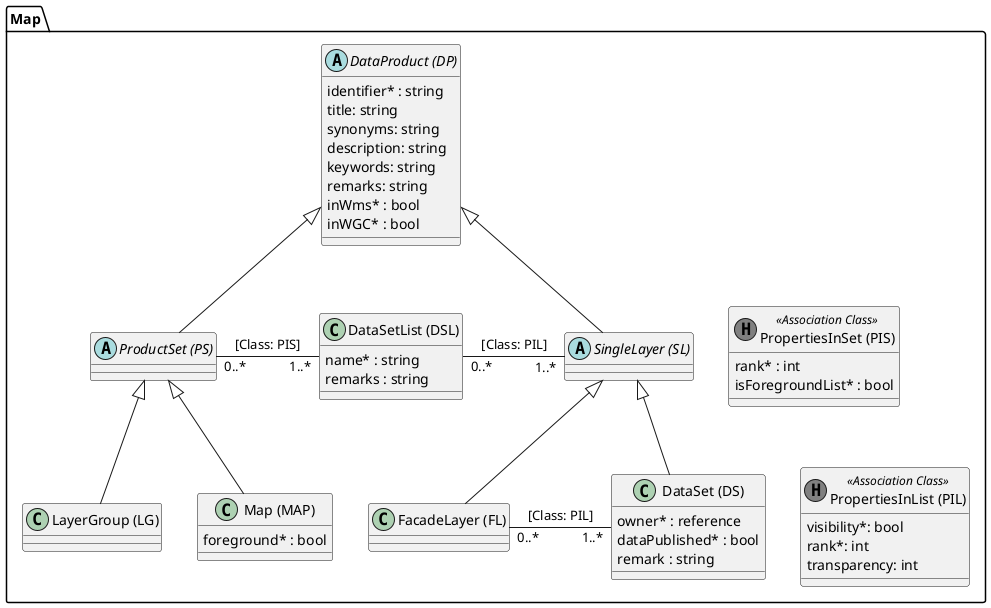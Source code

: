 @startuml
package Map {
  abstract class "DataProduct (DP)" as dp {
      identifier* : string
      title: string
      synonyms: string
      description: string
      keywords: string
      remarks: string
      inWms* : bool
      inWGC* : bool
  }
  
  abstract class "ProductSet (PS)" as ps
  class "LayerGroup (LG)" as lg

  class "Map (MAP)" as map {
    foreground* : bool
  }
  
  class "DataSetList (DSL)" as dsl {
    name* : string
    remarks : string
  }
  
  abstract class "SingleLayer (SL)" as sl
  class "FacadeLayer (FL)" as fl
  class "DataSet (DS)" as ds {
    owner* : reference
    dataPublished* : bool
    remark : string
  }
  
  class "PropertiesInList (PIL)" as pil << (H, grey) Association Class >> {
  	visibility*: bool
    rank*: int
    transparency: int
  }
  
  class "PropertiesInSet (PIS)" as pis << (H, grey) Association Class >> {
    rank* : int
    isForegroundList* : bool
  }
  
  dp <|-- ps
  ps <|-- lg
  ps <|-- map
  
  dp <|-- sl
  sl <|-- ds
  sl <|-- fl
  
  ps "0..*" - "1..*" dsl : [Class: PIS]
  
  dsl "0..*" - "1..*" sl : [Class: PIL]  
  fl "0..*" - "1..*" ds : [Class: PIL]
  
  ' layout help
  sl -[hidden]> pis
  ds -[hidden]> pil
}
@enduml
